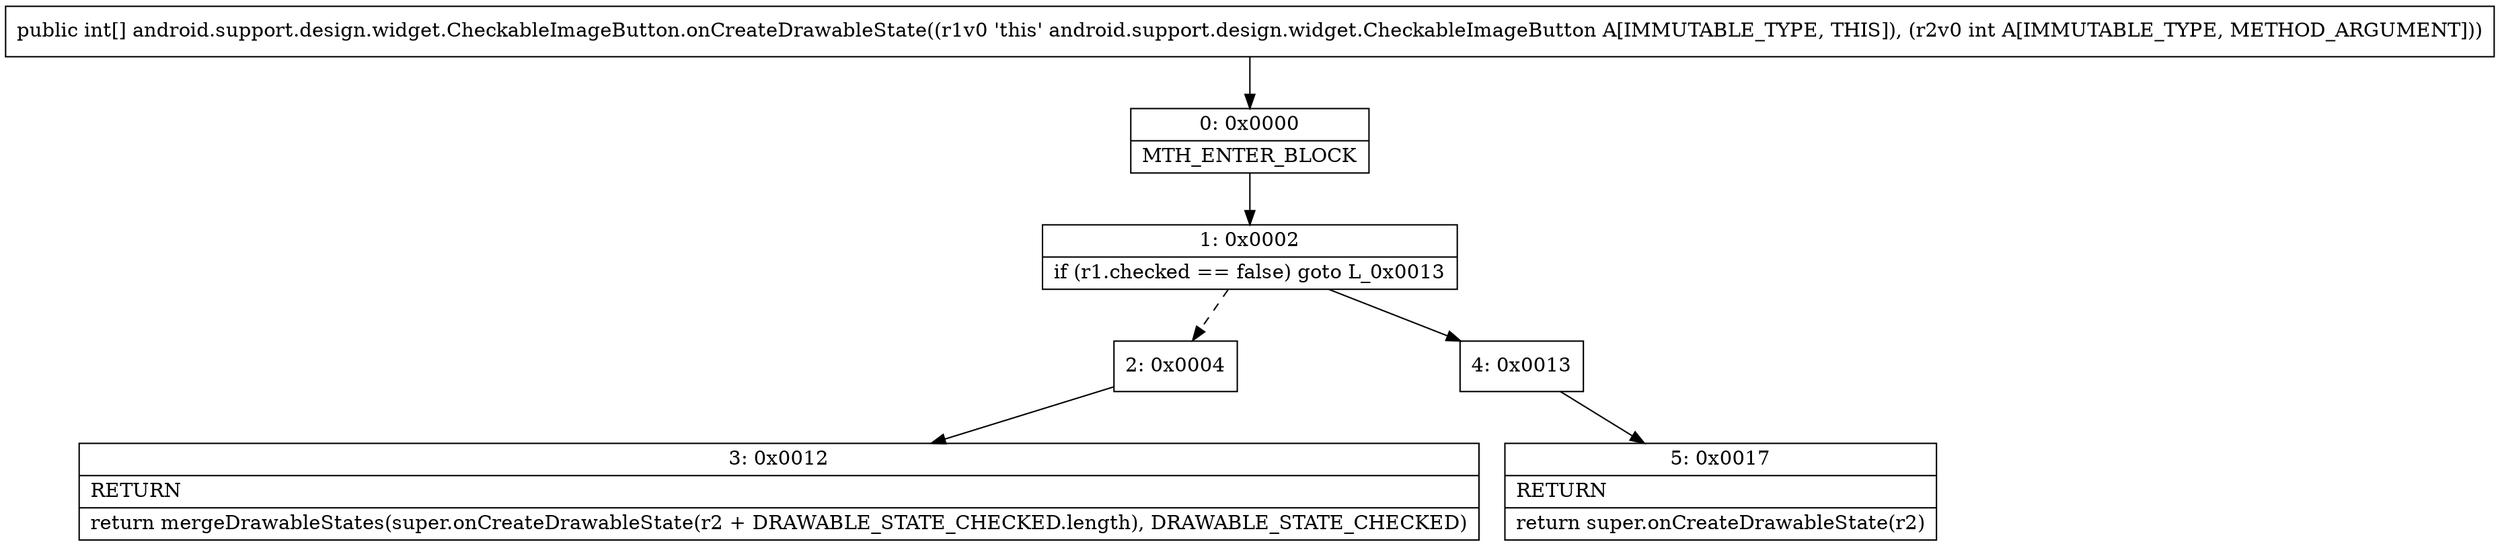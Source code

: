 digraph "CFG forandroid.support.design.widget.CheckableImageButton.onCreateDrawableState(I)[I" {
Node_0 [shape=record,label="{0\:\ 0x0000|MTH_ENTER_BLOCK\l}"];
Node_1 [shape=record,label="{1\:\ 0x0002|if (r1.checked == false) goto L_0x0013\l}"];
Node_2 [shape=record,label="{2\:\ 0x0004}"];
Node_3 [shape=record,label="{3\:\ 0x0012|RETURN\l|return mergeDrawableStates(super.onCreateDrawableState(r2 + DRAWABLE_STATE_CHECKED.length), DRAWABLE_STATE_CHECKED)\l}"];
Node_4 [shape=record,label="{4\:\ 0x0013}"];
Node_5 [shape=record,label="{5\:\ 0x0017|RETURN\l|return super.onCreateDrawableState(r2)\l}"];
MethodNode[shape=record,label="{public int[] android.support.design.widget.CheckableImageButton.onCreateDrawableState((r1v0 'this' android.support.design.widget.CheckableImageButton A[IMMUTABLE_TYPE, THIS]), (r2v0 int A[IMMUTABLE_TYPE, METHOD_ARGUMENT])) }"];
MethodNode -> Node_0;
Node_0 -> Node_1;
Node_1 -> Node_2[style=dashed];
Node_1 -> Node_4;
Node_2 -> Node_3;
Node_4 -> Node_5;
}

